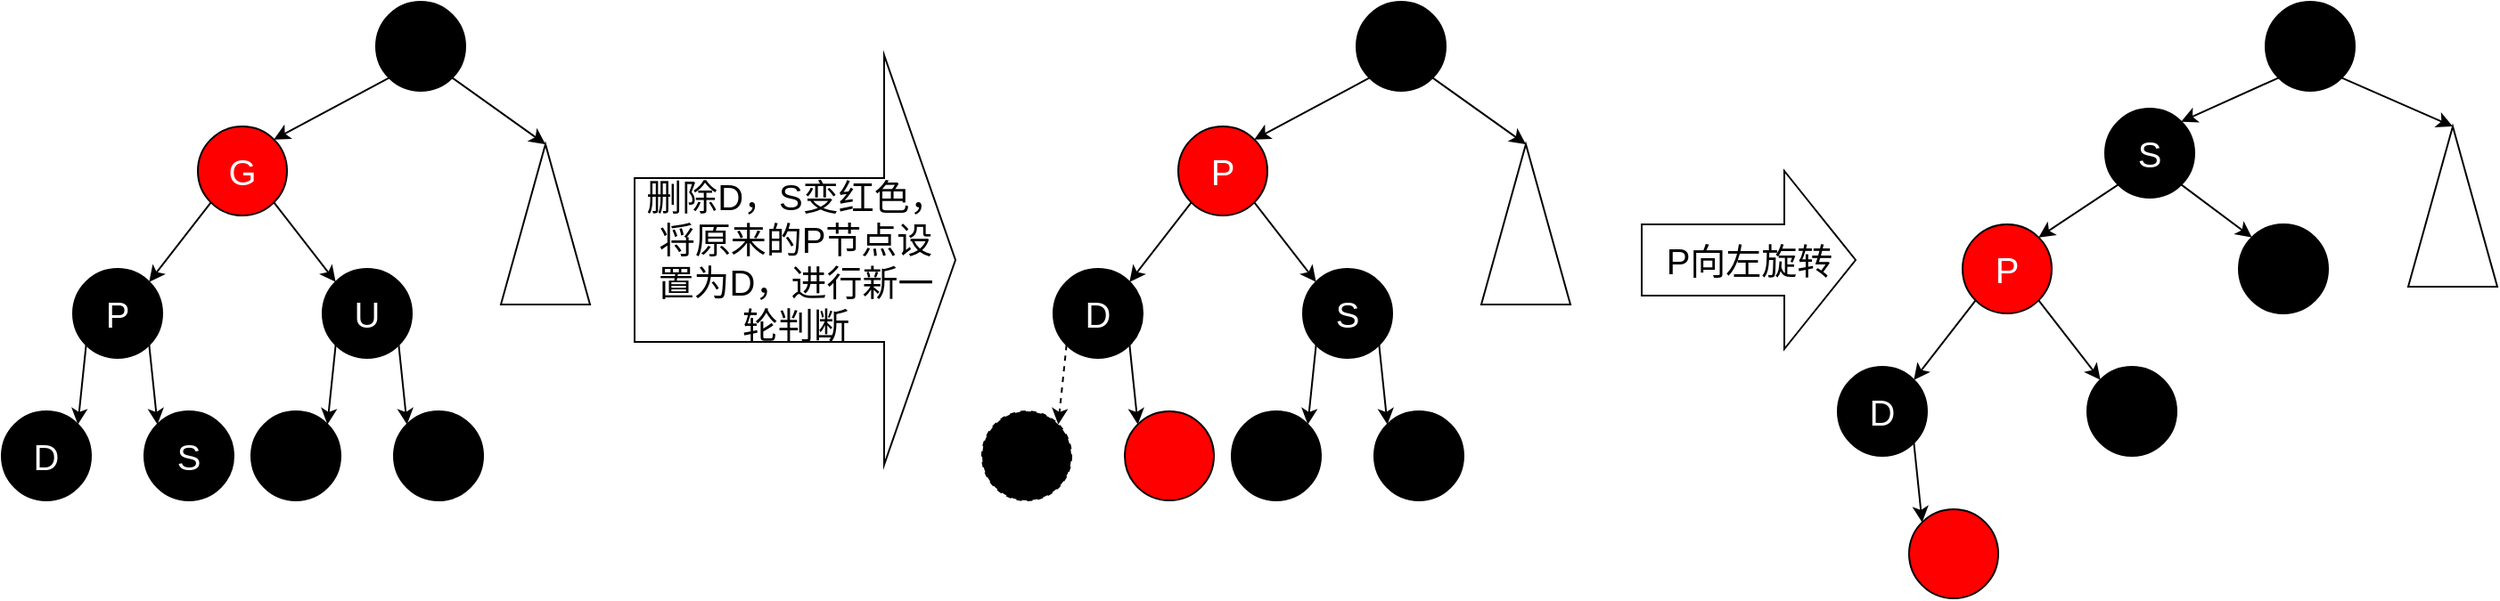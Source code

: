 <mxfile version="20.4.0" type="device"><diagram id="R-cHSDtUfPkVtpVSe-z4" name="Page-1"><mxGraphModel dx="1422" dy="705" grid="1" gridSize="10" guides="1" tooltips="1" connect="1" arrows="1" fold="1" page="1" pageScale="1" pageWidth="850" pageHeight="1100" math="0" shadow="0"><root><mxCell id="0"/><mxCell id="1" parent="0"/><mxCell id="n1B0MFmd508IJaJsGRzu-167" style="edgeStyle=none;rounded=0;orthogonalLoop=1;jettySize=auto;html=1;exitX=0;exitY=1;exitDx=0;exitDy=0;entryX=1;entryY=0;entryDx=0;entryDy=0;fontSize=20;fontColor=#000000;" parent="1" source="n1B0MFmd508IJaJsGRzu-57" target="n1B0MFmd508IJaJsGRzu-166" edge="1"><mxGeometry relative="1" as="geometry"/></mxCell><mxCell id="n1B0MFmd508IJaJsGRzu-210" style="edgeStyle=none;rounded=0;orthogonalLoop=1;jettySize=auto;html=1;exitX=1;exitY=1;exitDx=0;exitDy=0;entryX=0;entryY=0;entryDx=0;entryDy=0;fontSize=20;fontColor=#FFFFFF;" parent="1" source="n1B0MFmd508IJaJsGRzu-57" target="n1B0MFmd508IJaJsGRzu-209" edge="1"><mxGeometry relative="1" as="geometry"/></mxCell><mxCell id="n1B0MFmd508IJaJsGRzu-57" value="&lt;font style=&quot;font-size: 20px;&quot; color=&quot;#ffffff&quot;&gt;U&lt;/font&gt;" style="ellipse;whiteSpace=wrap;html=1;aspect=fixed;fillColor=#000000;" parent="1" vertex="1"><mxGeometry x="1010" y="160" width="50" height="50" as="geometry"/></mxCell><mxCell id="n1B0MFmd508IJaJsGRzu-58" style="edgeStyle=none;rounded=0;orthogonalLoop=1;jettySize=auto;html=1;exitX=0;exitY=1;exitDx=0;exitDy=0;entryX=1;entryY=0;entryDx=0;entryDy=0;fontSize=20;fontColor=#FFFFFF;" parent="1" source="n1B0MFmd508IJaJsGRzu-60" target="n1B0MFmd508IJaJsGRzu-61" edge="1"><mxGeometry relative="1" as="geometry"/></mxCell><mxCell id="n1B0MFmd508IJaJsGRzu-59" style="edgeStyle=none;rounded=0;orthogonalLoop=1;jettySize=auto;html=1;exitX=1;exitY=1;exitDx=0;exitDy=0;entryX=0;entryY=0;entryDx=0;entryDy=0;fontSize=20;fontColor=#FFFFFF;" parent="1" source="n1B0MFmd508IJaJsGRzu-60" target="n1B0MFmd508IJaJsGRzu-57" edge="1"><mxGeometry relative="1" as="geometry"/></mxCell><mxCell id="n1B0MFmd508IJaJsGRzu-60" value="&lt;font color=&quot;#ffffff&quot;&gt;&lt;span style=&quot;font-size: 20px;&quot;&gt;G&lt;br&gt;&lt;/span&gt;&lt;/font&gt;" style="ellipse;whiteSpace=wrap;html=1;aspect=fixed;fillColor=#FF0000;" parent="1" vertex="1"><mxGeometry x="940" y="80" width="50" height="50" as="geometry"/></mxCell><mxCell id="n1B0MFmd508IJaJsGRzu-242" style="edgeStyle=none;rounded=0;orthogonalLoop=1;jettySize=auto;html=1;exitX=1;exitY=1;exitDx=0;exitDy=0;entryX=0;entryY=0;entryDx=0;entryDy=0;fontSize=20;fontColor=#FFFFFF;" parent="1" source="n1B0MFmd508IJaJsGRzu-61" target="n1B0MFmd508IJaJsGRzu-241" edge="1"><mxGeometry relative="1" as="geometry"/></mxCell><mxCell id="n1B0MFmd508IJaJsGRzu-244" style="edgeStyle=none;rounded=0;orthogonalLoop=1;jettySize=auto;html=1;exitX=0;exitY=1;exitDx=0;exitDy=0;entryX=1;entryY=0;entryDx=0;entryDy=0;fontSize=20;fontColor=#FFFFFF;" parent="1" source="n1B0MFmd508IJaJsGRzu-61" target="n1B0MFmd508IJaJsGRzu-243" edge="1"><mxGeometry relative="1" as="geometry"/></mxCell><mxCell id="n1B0MFmd508IJaJsGRzu-61" value="&lt;font style=&quot;font-size: 20px;&quot; color=&quot;#ffffff&quot;&gt;P&lt;/font&gt;" style="ellipse;whiteSpace=wrap;html=1;aspect=fixed;fillColor=#000000;" parent="1" vertex="1"><mxGeometry x="870" y="160" width="50" height="50" as="geometry"/></mxCell><mxCell id="n1B0MFmd508IJaJsGRzu-153" style="edgeStyle=none;rounded=0;orthogonalLoop=1;jettySize=auto;html=1;exitX=0;exitY=1;exitDx=0;exitDy=0;entryX=1;entryY=0;entryDx=0;entryDy=0;fontSize=20;fontColor=#000000;" parent="1" source="n1B0MFmd508IJaJsGRzu-152" target="n1B0MFmd508IJaJsGRzu-60" edge="1"><mxGeometry relative="1" as="geometry"/></mxCell><mxCell id="n1B0MFmd508IJaJsGRzu-155" style="edgeStyle=none;rounded=0;orthogonalLoop=1;jettySize=auto;html=1;exitX=1;exitY=1;exitDx=0;exitDy=0;entryX=1;entryY=0.5;entryDx=0;entryDy=0;fontSize=20;fontColor=#000000;" parent="1" source="n1B0MFmd508IJaJsGRzu-152" target="n1B0MFmd508IJaJsGRzu-154" edge="1"><mxGeometry relative="1" as="geometry"/></mxCell><mxCell id="n1B0MFmd508IJaJsGRzu-152" value="&lt;font color=&quot;#ffffff&quot;&gt;&lt;span style=&quot;font-size: 20px;&quot;&gt;&lt;br&gt;&lt;/span&gt;&lt;/font&gt;" style="ellipse;whiteSpace=wrap;html=1;aspect=fixed;fillColor=#000000;" parent="1" vertex="1"><mxGeometry x="1040" y="10" width="50" height="50" as="geometry"/></mxCell><mxCell id="n1B0MFmd508IJaJsGRzu-154" value="" style="triangle;whiteSpace=wrap;html=1;shadow=0;sketch=0;strokeColor=#000000;fontSize=20;fontColor=#000000;fillColor=#FFFFFF;rotation=-90;" parent="1" vertex="1"><mxGeometry x="1090" y="110" width="90" height="50" as="geometry"/></mxCell><mxCell id="n1B0MFmd508IJaJsGRzu-165" value="&lt;font color=&quot;#000000&quot;&gt;删除D，S变红色，&lt;br&gt;将原来的P节点设&lt;br&gt;置为D，进行新一&lt;br&gt;轮判断&lt;br&gt;&lt;/font&gt;" style="html=1;shadow=0;dashed=0;align=center;verticalAlign=middle;shape=mxgraph.arrows2.arrow;dy=0.6;dx=40;notch=0;sketch=0;strokeColor=#000000;fontSize=20;fontColor=#FFFFFF;fillColor=#FFFFFF;" parent="1" vertex="1"><mxGeometry x="1185" y="40" width="180" height="230" as="geometry"/></mxCell><mxCell id="n1B0MFmd508IJaJsGRzu-166" value="" style="ellipse;whiteSpace=wrap;html=1;aspect=fixed;fillColor=#000000;" parent="1" vertex="1"><mxGeometry x="970" y="240" width="50" height="50" as="geometry"/></mxCell><mxCell id="n1B0MFmd508IJaJsGRzu-209" value="" style="ellipse;whiteSpace=wrap;html=1;aspect=fixed;fillColor=#000000;" parent="1" vertex="1"><mxGeometry x="1050" y="240" width="50" height="50" as="geometry"/></mxCell><mxCell id="n1B0MFmd508IJaJsGRzu-241" value="&lt;font style=&quot;font-size: 20px;&quot; color=&quot;#ffffff&quot;&gt;S&lt;/font&gt;" style="ellipse;whiteSpace=wrap;html=1;aspect=fixed;fillColor=#000000;" parent="1" vertex="1"><mxGeometry x="910" y="240" width="50" height="50" as="geometry"/></mxCell><mxCell id="n1B0MFmd508IJaJsGRzu-243" value="&lt;font style=&quot;font-size: 20px;&quot; color=&quot;#ffffff&quot;&gt;D&lt;/font&gt;" style="ellipse;whiteSpace=wrap;html=1;aspect=fixed;fillColor=#000000;" parent="1" vertex="1"><mxGeometry x="830" y="240" width="50" height="50" as="geometry"/></mxCell><mxCell id="n1B0MFmd508IJaJsGRzu-245" style="edgeStyle=none;rounded=0;orthogonalLoop=1;jettySize=auto;html=1;exitX=0;exitY=1;exitDx=0;exitDy=0;entryX=1;entryY=0;entryDx=0;entryDy=0;fontSize=20;fontColor=#000000;" parent="1" source="n1B0MFmd508IJaJsGRzu-247" target="n1B0MFmd508IJaJsGRzu-258" edge="1"><mxGeometry relative="1" as="geometry"/></mxCell><mxCell id="n1B0MFmd508IJaJsGRzu-246" style="edgeStyle=none;rounded=0;orthogonalLoop=1;jettySize=auto;html=1;exitX=1;exitY=1;exitDx=0;exitDy=0;entryX=0;entryY=0;entryDx=0;entryDy=0;fontSize=20;fontColor=#FFFFFF;" parent="1" source="n1B0MFmd508IJaJsGRzu-247" target="n1B0MFmd508IJaJsGRzu-259" edge="1"><mxGeometry relative="1" as="geometry"/></mxCell><mxCell id="n1B0MFmd508IJaJsGRzu-247" value="&lt;font style=&quot;font-size: 20px;&quot; color=&quot;#ffffff&quot;&gt;S&lt;/font&gt;" style="ellipse;whiteSpace=wrap;html=1;aspect=fixed;fillColor=#000000;" parent="1" vertex="1"><mxGeometry x="1560" y="160" width="50" height="50" as="geometry"/></mxCell><mxCell id="n1B0MFmd508IJaJsGRzu-248" style="edgeStyle=none;rounded=0;orthogonalLoop=1;jettySize=auto;html=1;exitX=0;exitY=1;exitDx=0;exitDy=0;entryX=1;entryY=0;entryDx=0;entryDy=0;fontSize=20;fontColor=#FFFFFF;" parent="1" source="n1B0MFmd508IJaJsGRzu-250" target="n1B0MFmd508IJaJsGRzu-253" edge="1"><mxGeometry relative="1" as="geometry"/></mxCell><mxCell id="n1B0MFmd508IJaJsGRzu-249" style="edgeStyle=none;rounded=0;orthogonalLoop=1;jettySize=auto;html=1;exitX=1;exitY=1;exitDx=0;exitDy=0;entryX=0;entryY=0;entryDx=0;entryDy=0;fontSize=20;fontColor=#FFFFFF;" parent="1" source="n1B0MFmd508IJaJsGRzu-250" target="n1B0MFmd508IJaJsGRzu-247" edge="1"><mxGeometry relative="1" as="geometry"/></mxCell><mxCell id="n1B0MFmd508IJaJsGRzu-250" value="&lt;font color=&quot;#ffffff&quot;&gt;&lt;span style=&quot;font-size: 20px;&quot;&gt;P&lt;br&gt;&lt;/span&gt;&lt;/font&gt;" style="ellipse;whiteSpace=wrap;html=1;aspect=fixed;fillColor=#FF0000;" parent="1" vertex="1"><mxGeometry x="1490" y="80" width="50" height="50" as="geometry"/></mxCell><mxCell id="n1B0MFmd508IJaJsGRzu-251" style="edgeStyle=none;rounded=0;orthogonalLoop=1;jettySize=auto;html=1;exitX=1;exitY=1;exitDx=0;exitDy=0;entryX=0;entryY=0;entryDx=0;entryDy=0;fontSize=20;fontColor=#FFFFFF;" parent="1" source="n1B0MFmd508IJaJsGRzu-253" target="n1B0MFmd508IJaJsGRzu-260" edge="1"><mxGeometry relative="1" as="geometry"/></mxCell><mxCell id="n1B0MFmd508IJaJsGRzu-252" style="edgeStyle=none;rounded=0;orthogonalLoop=1;jettySize=auto;html=1;exitX=0;exitY=1;exitDx=0;exitDy=0;entryX=1;entryY=0;entryDx=0;entryDy=0;fontSize=20;fontColor=#FFFFFF;dashed=1;" parent="1" source="n1B0MFmd508IJaJsGRzu-253" target="n1B0MFmd508IJaJsGRzu-261" edge="1"><mxGeometry relative="1" as="geometry"/></mxCell><mxCell id="n1B0MFmd508IJaJsGRzu-253" value="&lt;font style=&quot;font-size: 20px;&quot; color=&quot;#ffffff&quot;&gt;D&lt;/font&gt;" style="ellipse;whiteSpace=wrap;html=1;aspect=fixed;fillColor=#000000;" parent="1" vertex="1"><mxGeometry x="1420" y="160" width="50" height="50" as="geometry"/></mxCell><mxCell id="n1B0MFmd508IJaJsGRzu-254" style="edgeStyle=none;rounded=0;orthogonalLoop=1;jettySize=auto;html=1;exitX=0;exitY=1;exitDx=0;exitDy=0;entryX=1;entryY=0;entryDx=0;entryDy=0;fontSize=20;fontColor=#000000;" parent="1" source="n1B0MFmd508IJaJsGRzu-256" target="n1B0MFmd508IJaJsGRzu-250" edge="1"><mxGeometry relative="1" as="geometry"/></mxCell><mxCell id="n1B0MFmd508IJaJsGRzu-255" style="edgeStyle=none;rounded=0;orthogonalLoop=1;jettySize=auto;html=1;exitX=1;exitY=1;exitDx=0;exitDy=0;entryX=1;entryY=0.5;entryDx=0;entryDy=0;fontSize=20;fontColor=#000000;" parent="1" source="n1B0MFmd508IJaJsGRzu-256" target="n1B0MFmd508IJaJsGRzu-257" edge="1"><mxGeometry relative="1" as="geometry"/></mxCell><mxCell id="n1B0MFmd508IJaJsGRzu-256" value="&lt;font color=&quot;#ffffff&quot;&gt;&lt;span style=&quot;font-size: 20px;&quot;&gt;&lt;br&gt;&lt;/span&gt;&lt;/font&gt;" style="ellipse;whiteSpace=wrap;html=1;aspect=fixed;fillColor=#000000;" parent="1" vertex="1"><mxGeometry x="1590" y="10" width="50" height="50" as="geometry"/></mxCell><mxCell id="n1B0MFmd508IJaJsGRzu-257" value="" style="triangle;whiteSpace=wrap;html=1;shadow=0;sketch=0;strokeColor=#000000;fontSize=20;fontColor=#000000;fillColor=#FFFFFF;rotation=-90;" parent="1" vertex="1"><mxGeometry x="1640" y="110" width="90" height="50" as="geometry"/></mxCell><mxCell id="n1B0MFmd508IJaJsGRzu-258" value="" style="ellipse;whiteSpace=wrap;html=1;aspect=fixed;fillColor=#000000;" parent="1" vertex="1"><mxGeometry x="1520" y="240" width="50" height="50" as="geometry"/></mxCell><mxCell id="n1B0MFmd508IJaJsGRzu-259" value="" style="ellipse;whiteSpace=wrap;html=1;aspect=fixed;fillColor=#000000;" parent="1" vertex="1"><mxGeometry x="1600" y="240" width="50" height="50" as="geometry"/></mxCell><mxCell id="n1B0MFmd508IJaJsGRzu-260" value="" style="ellipse;whiteSpace=wrap;html=1;aspect=fixed;fillColor=#FF0000;" parent="1" vertex="1"><mxGeometry x="1460" y="240" width="50" height="50" as="geometry"/></mxCell><mxCell id="n1B0MFmd508IJaJsGRzu-261" value="" style="ellipse;whiteSpace=wrap;html=1;aspect=fixed;fillColor=#000000;dashed=1;" parent="1" vertex="1"><mxGeometry x="1380" y="240" width="50" height="50" as="geometry"/></mxCell><mxCell id="n1B0MFmd508IJaJsGRzu-262" value="&lt;font color=&quot;#000000&quot;&gt;P向左旋转&lt;br&gt;&lt;/font&gt;" style="html=1;shadow=0;dashed=0;align=center;verticalAlign=middle;shape=mxgraph.arrows2.arrow;dy=0.6;dx=40;notch=0;sketch=0;strokeColor=#000000;fontSize=20;fontColor=#FFFFFF;fillColor=#FFFFFF;" parent="1" vertex="1"><mxGeometry x="1750" y="105" width="120" height="100" as="geometry"/></mxCell><mxCell id="n1B0MFmd508IJaJsGRzu-264" style="edgeStyle=none;rounded=0;orthogonalLoop=1;jettySize=auto;html=1;exitX=1;exitY=1;exitDx=0;exitDy=0;entryX=0;entryY=0;entryDx=0;entryDy=0;fontSize=20;fontColor=#FFFFFF;" parent="1" source="n1B0MFmd508IJaJsGRzu-265" target="n1B0MFmd508IJaJsGRzu-277" edge="1"><mxGeometry relative="1" as="geometry"/></mxCell><mxCell id="n1B0MFmd508IJaJsGRzu-281" style="edgeStyle=none;rounded=0;orthogonalLoop=1;jettySize=auto;html=1;exitX=0;exitY=1;exitDx=0;exitDy=0;entryX=1;entryY=0;entryDx=0;entryDy=0;fontSize=20;fontColor=#FFFFFF;" parent="1" source="n1B0MFmd508IJaJsGRzu-265" target="n1B0MFmd508IJaJsGRzu-268" edge="1"><mxGeometry relative="1" as="geometry"/></mxCell><mxCell id="n1B0MFmd508IJaJsGRzu-265" value="&lt;font style=&quot;font-size: 20px;&quot; color=&quot;#ffffff&quot;&gt;S&lt;/font&gt;" style="ellipse;whiteSpace=wrap;html=1;aspect=fixed;fillColor=#000000;" parent="1" vertex="1"><mxGeometry x="2010" y="70" width="50" height="50" as="geometry"/></mxCell><mxCell id="n1B0MFmd508IJaJsGRzu-266" style="edgeStyle=none;rounded=0;orthogonalLoop=1;jettySize=auto;html=1;exitX=0;exitY=1;exitDx=0;exitDy=0;entryX=1;entryY=0;entryDx=0;entryDy=0;fontSize=20;fontColor=#FFFFFF;" parent="1" source="n1B0MFmd508IJaJsGRzu-268" target="n1B0MFmd508IJaJsGRzu-271" edge="1"><mxGeometry relative="1" as="geometry"/></mxCell><mxCell id="n1B0MFmd508IJaJsGRzu-280" style="edgeStyle=none;rounded=0;orthogonalLoop=1;jettySize=auto;html=1;exitX=1;exitY=1;exitDx=0;exitDy=0;entryX=0;entryY=0;entryDx=0;entryDy=0;fontSize=20;fontColor=#FFFFFF;" parent="1" source="n1B0MFmd508IJaJsGRzu-268" target="n1B0MFmd508IJaJsGRzu-276" edge="1"><mxGeometry relative="1" as="geometry"/></mxCell><mxCell id="n1B0MFmd508IJaJsGRzu-268" value="&lt;font color=&quot;#ffffff&quot;&gt;&lt;span style=&quot;font-size: 20px;&quot;&gt;P&lt;br&gt;&lt;/span&gt;&lt;/font&gt;" style="ellipse;whiteSpace=wrap;html=1;aspect=fixed;fillColor=#FF0000;" parent="1" vertex="1"><mxGeometry x="1930" y="135" width="50" height="50" as="geometry"/></mxCell><mxCell id="n1B0MFmd508IJaJsGRzu-269" style="edgeStyle=none;rounded=0;orthogonalLoop=1;jettySize=auto;html=1;exitX=1;exitY=1;exitDx=0;exitDy=0;entryX=0;entryY=0;entryDx=0;entryDy=0;fontSize=20;fontColor=#FFFFFF;" parent="1" source="n1B0MFmd508IJaJsGRzu-271" target="n1B0MFmd508IJaJsGRzu-278" edge="1"><mxGeometry relative="1" as="geometry"/></mxCell><mxCell id="n1B0MFmd508IJaJsGRzu-271" value="&lt;font style=&quot;font-size: 20px;&quot; color=&quot;#ffffff&quot;&gt;D&lt;/font&gt;" style="ellipse;whiteSpace=wrap;html=1;aspect=fixed;fillColor=#000000;" parent="1" vertex="1"><mxGeometry x="1860" y="215" width="50" height="50" as="geometry"/></mxCell><mxCell id="n1B0MFmd508IJaJsGRzu-273" style="edgeStyle=none;rounded=0;orthogonalLoop=1;jettySize=auto;html=1;exitX=1;exitY=1;exitDx=0;exitDy=0;entryX=1;entryY=0.5;entryDx=0;entryDy=0;fontSize=20;fontColor=#000000;" parent="1" source="n1B0MFmd508IJaJsGRzu-274" target="n1B0MFmd508IJaJsGRzu-275" edge="1"><mxGeometry relative="1" as="geometry"/></mxCell><mxCell id="n1B0MFmd508IJaJsGRzu-282" style="edgeStyle=none;rounded=0;orthogonalLoop=1;jettySize=auto;html=1;exitX=0;exitY=1;exitDx=0;exitDy=0;entryX=1;entryY=0;entryDx=0;entryDy=0;fontSize=20;fontColor=#FFFFFF;" parent="1" source="n1B0MFmd508IJaJsGRzu-274" target="n1B0MFmd508IJaJsGRzu-265" edge="1"><mxGeometry relative="1" as="geometry"/></mxCell><mxCell id="n1B0MFmd508IJaJsGRzu-274" value="&lt;font color=&quot;#ffffff&quot;&gt;&lt;span style=&quot;font-size: 20px;&quot;&gt;&lt;br&gt;&lt;/span&gt;&lt;/font&gt;" style="ellipse;whiteSpace=wrap;html=1;aspect=fixed;fillColor=#000000;" parent="1" vertex="1"><mxGeometry x="2100" y="10" width="50" height="50" as="geometry"/></mxCell><mxCell id="n1B0MFmd508IJaJsGRzu-275" value="" style="triangle;whiteSpace=wrap;html=1;shadow=0;sketch=0;strokeColor=#000000;fontSize=20;fontColor=#000000;fillColor=#FFFFFF;rotation=-90;" parent="1" vertex="1"><mxGeometry x="2160" y="100" width="90" height="50" as="geometry"/></mxCell><mxCell id="n1B0MFmd508IJaJsGRzu-276" value="" style="ellipse;whiteSpace=wrap;html=1;aspect=fixed;fillColor=#000000;" parent="1" vertex="1"><mxGeometry x="2000" y="215" width="50" height="50" as="geometry"/></mxCell><mxCell id="n1B0MFmd508IJaJsGRzu-277" value="" style="ellipse;whiteSpace=wrap;html=1;aspect=fixed;fillColor=#000000;" parent="1" vertex="1"><mxGeometry x="2085" y="135" width="50" height="50" as="geometry"/></mxCell><mxCell id="n1B0MFmd508IJaJsGRzu-278" value="" style="ellipse;whiteSpace=wrap;html=1;aspect=fixed;fillColor=#FF0000;" parent="1" vertex="1"><mxGeometry x="1900" y="295" width="50" height="50" as="geometry"/></mxCell></root></mxGraphModel></diagram></mxfile>